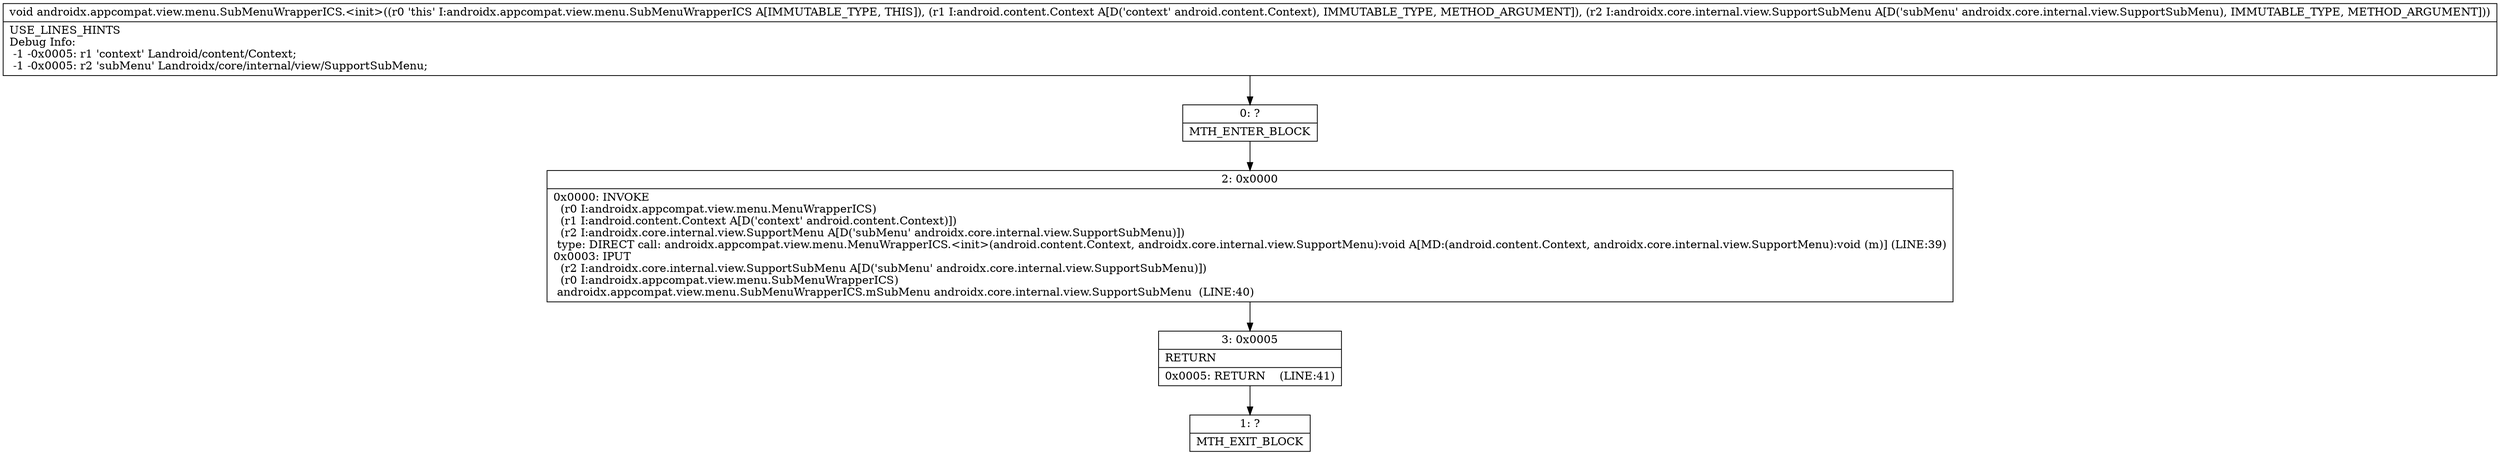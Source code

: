 digraph "CFG forandroidx.appcompat.view.menu.SubMenuWrapperICS.\<init\>(Landroid\/content\/Context;Landroidx\/core\/internal\/view\/SupportSubMenu;)V" {
Node_0 [shape=record,label="{0\:\ ?|MTH_ENTER_BLOCK\l}"];
Node_2 [shape=record,label="{2\:\ 0x0000|0x0000: INVOKE  \l  (r0 I:androidx.appcompat.view.menu.MenuWrapperICS)\l  (r1 I:android.content.Context A[D('context' android.content.Context)])\l  (r2 I:androidx.core.internal.view.SupportMenu A[D('subMenu' androidx.core.internal.view.SupportSubMenu)])\l type: DIRECT call: androidx.appcompat.view.menu.MenuWrapperICS.\<init\>(android.content.Context, androidx.core.internal.view.SupportMenu):void A[MD:(android.content.Context, androidx.core.internal.view.SupportMenu):void (m)] (LINE:39)\l0x0003: IPUT  \l  (r2 I:androidx.core.internal.view.SupportSubMenu A[D('subMenu' androidx.core.internal.view.SupportSubMenu)])\l  (r0 I:androidx.appcompat.view.menu.SubMenuWrapperICS)\l androidx.appcompat.view.menu.SubMenuWrapperICS.mSubMenu androidx.core.internal.view.SupportSubMenu  (LINE:40)\l}"];
Node_3 [shape=record,label="{3\:\ 0x0005|RETURN\l|0x0005: RETURN    (LINE:41)\l}"];
Node_1 [shape=record,label="{1\:\ ?|MTH_EXIT_BLOCK\l}"];
MethodNode[shape=record,label="{void androidx.appcompat.view.menu.SubMenuWrapperICS.\<init\>((r0 'this' I:androidx.appcompat.view.menu.SubMenuWrapperICS A[IMMUTABLE_TYPE, THIS]), (r1 I:android.content.Context A[D('context' android.content.Context), IMMUTABLE_TYPE, METHOD_ARGUMENT]), (r2 I:androidx.core.internal.view.SupportSubMenu A[D('subMenu' androidx.core.internal.view.SupportSubMenu), IMMUTABLE_TYPE, METHOD_ARGUMENT]))  | USE_LINES_HINTS\lDebug Info:\l  \-1 \-0x0005: r1 'context' Landroid\/content\/Context;\l  \-1 \-0x0005: r2 'subMenu' Landroidx\/core\/internal\/view\/SupportSubMenu;\l}"];
MethodNode -> Node_0;Node_0 -> Node_2;
Node_2 -> Node_3;
Node_3 -> Node_1;
}

